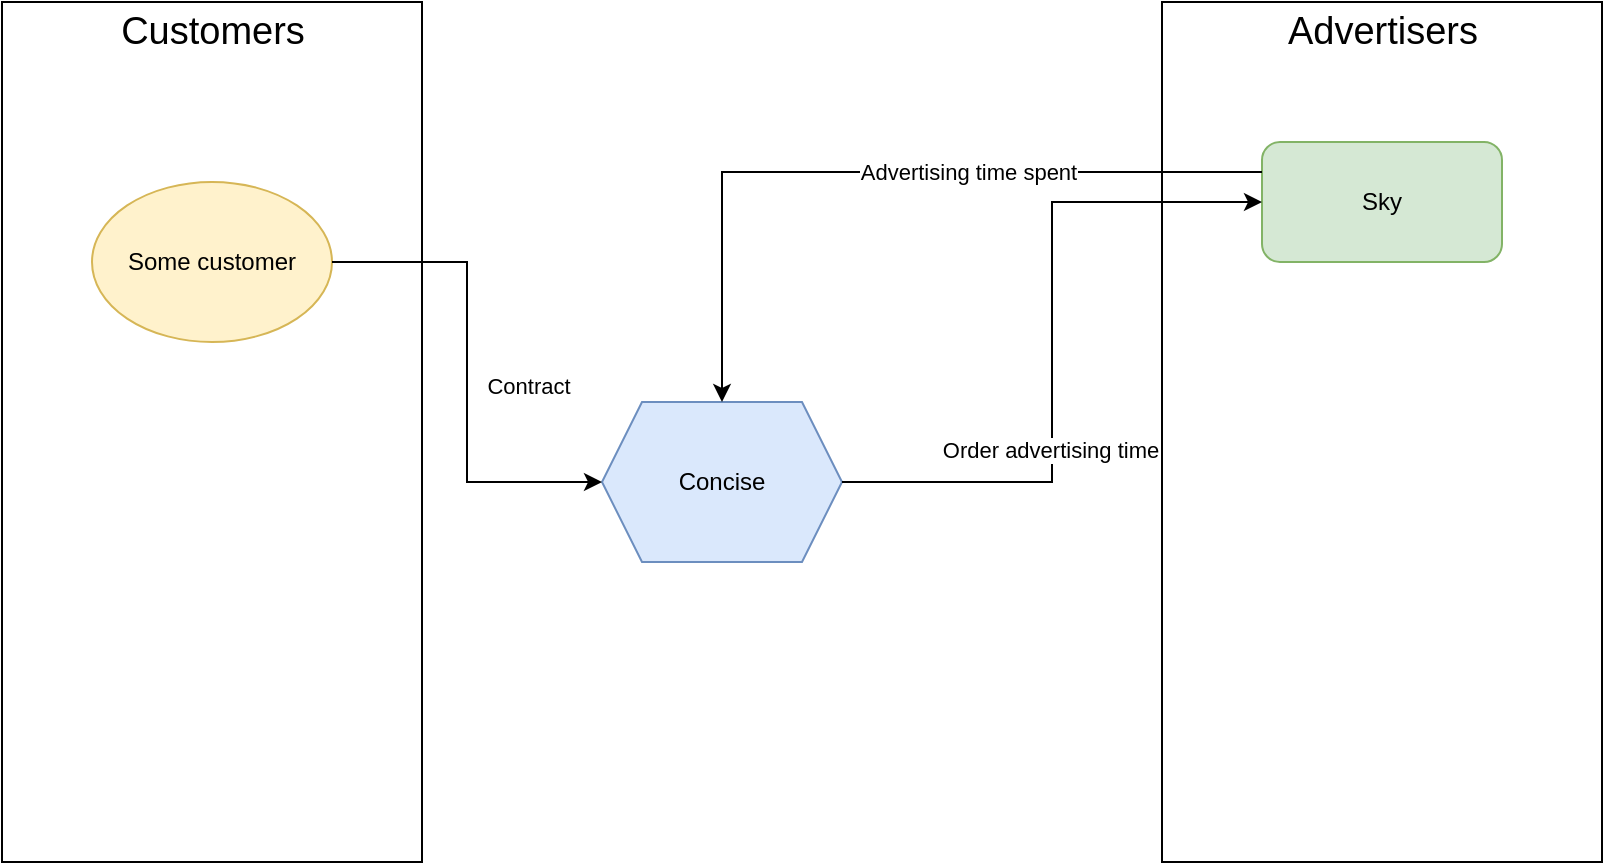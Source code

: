 <mxfile version="13.5.8" type="github"><diagram id="Z_YRt1cANfMzZOyPjrWE" name="Page-1"><mxGraphModel dx="1038" dy="547" grid="1" gridSize="10" guides="1" tooltips="1" connect="1" arrows="1" fold="1" page="1" pageScale="1" pageWidth="850" pageHeight="1100" math="0" shadow="0"><root><mxCell id="0"/><mxCell id="1" parent="0"/><mxCell id="-m45Tf4N5TQBWNTKMDuC-2" value="&lt;div&gt;Concise&lt;/div&gt;" style="shape=hexagon;perimeter=hexagonPerimeter2;whiteSpace=wrap;html=1;fixedSize=1;fillColor=#dae8fc;strokeColor=#6c8ebf;" vertex="1" parent="1"><mxGeometry x="330" y="250" width="120" height="80" as="geometry"/></mxCell><mxCell id="-m45Tf4N5TQBWNTKMDuC-14" value="" style="group" vertex="1" connectable="0" parent="1"><mxGeometry x="30" y="50" width="210" height="430" as="geometry"/></mxCell><mxCell id="-m45Tf4N5TQBWNTKMDuC-17" value="" style="group" vertex="1" connectable="0" parent="-m45Tf4N5TQBWNTKMDuC-14"><mxGeometry width="210" height="430" as="geometry"/></mxCell><mxCell id="-m45Tf4N5TQBWNTKMDuC-13" value="" style="rounded=0;whiteSpace=wrap;html=1;" vertex="1" parent="-m45Tf4N5TQBWNTKMDuC-17"><mxGeometry width="210" height="430" as="geometry"/></mxCell><mxCell id="-m45Tf4N5TQBWNTKMDuC-3" value="&lt;div&gt;Some customer&lt;/div&gt;" style="ellipse;whiteSpace=wrap;html=1;fillColor=#fff2cc;strokeColor=#d6b656;" vertex="1" parent="-m45Tf4N5TQBWNTKMDuC-17"><mxGeometry x="45" y="90" width="120" height="80" as="geometry"/></mxCell><mxCell id="-m45Tf4N5TQBWNTKMDuC-15" value="&lt;div style=&quot;font-size: 19px;&quot;&gt;Customers&lt;/div&gt;" style="text;html=1;align=center;verticalAlign=middle;resizable=0;points=[];autosize=1;fontSize=19;" vertex="1" parent="-m45Tf4N5TQBWNTKMDuC-17"><mxGeometry x="50" width="110" height="30" as="geometry"/></mxCell><mxCell id="-m45Tf4N5TQBWNTKMDuC-5" value="" style="edgeStyle=orthogonalEdgeStyle;rounded=0;orthogonalLoop=1;jettySize=auto;html=1;entryX=0;entryY=0.5;entryDx=0;entryDy=0;" edge="1" parent="1" source="-m45Tf4N5TQBWNTKMDuC-3" target="-m45Tf4N5TQBWNTKMDuC-2"><mxGeometry relative="1" as="geometry"><mxPoint x="290" y="180" as="targetPoint"/></mxGeometry></mxCell><mxCell id="-m45Tf4N5TQBWNTKMDuC-6" value="&lt;div&gt;Contract&lt;/div&gt;" style="edgeLabel;html=1;align=center;verticalAlign=middle;resizable=0;points=[];" vertex="1" connectable="0" parent="-m45Tf4N5TQBWNTKMDuC-5"><mxGeometry x="-0.458" y="-31" relative="1" as="geometry"><mxPoint x="31" y="31" as="offset"/></mxGeometry></mxCell><mxCell id="-m45Tf4N5TQBWNTKMDuC-20" value="" style="group" vertex="1" connectable="0" parent="1"><mxGeometry x="610" y="50" width="220" height="430" as="geometry"/></mxCell><mxCell id="-m45Tf4N5TQBWNTKMDuC-18" value="" style="rounded=0;whiteSpace=wrap;html=1;fontSize=19;" vertex="1" parent="-m45Tf4N5TQBWNTKMDuC-20"><mxGeometry width="220" height="430" as="geometry"/></mxCell><mxCell id="-m45Tf4N5TQBWNTKMDuC-1" value="Sky" style="rounded=1;whiteSpace=wrap;html=1;fillColor=#d5e8d4;strokeColor=#82b366;" vertex="1" parent="-m45Tf4N5TQBWNTKMDuC-20"><mxGeometry x="50" y="70" width="120" height="60" as="geometry"/></mxCell><mxCell id="-m45Tf4N5TQBWNTKMDuC-19" value="&lt;div&gt;Advertisers&lt;/div&gt;" style="text;html=1;align=center;verticalAlign=middle;resizable=0;points=[];autosize=1;fontSize=19;" vertex="1" parent="-m45Tf4N5TQBWNTKMDuC-20"><mxGeometry x="55" width="110" height="30" as="geometry"/></mxCell><mxCell id="-m45Tf4N5TQBWNTKMDuC-8" value="" style="edgeStyle=orthogonalEdgeStyle;rounded=0;orthogonalLoop=1;jettySize=auto;html=1;entryX=0;entryY=0.5;entryDx=0;entryDy=0;" edge="1" parent="1" source="-m45Tf4N5TQBWNTKMDuC-2" target="-m45Tf4N5TQBWNTKMDuC-1"><mxGeometry relative="1" as="geometry"><mxPoint x="530" y="290" as="targetPoint"/></mxGeometry></mxCell><mxCell id="-m45Tf4N5TQBWNTKMDuC-9" value="&lt;div&gt;Order advertising time&lt;/div&gt;" style="edgeLabel;html=1;align=center;verticalAlign=middle;resizable=0;points=[];" vertex="1" connectable="0" parent="-m45Tf4N5TQBWNTKMDuC-8"><mxGeometry x="-0.406" y="16" relative="1" as="geometry"><mxPoint as="offset"/></mxGeometry></mxCell><mxCell id="-m45Tf4N5TQBWNTKMDuC-11" value="" style="edgeStyle=orthogonalEdgeStyle;rounded=0;orthogonalLoop=1;jettySize=auto;html=1;entryX=0.5;entryY=0;entryDx=0;entryDy=0;exitX=0;exitY=0.25;exitDx=0;exitDy=0;" edge="1" parent="1" source="-m45Tf4N5TQBWNTKMDuC-1" target="-m45Tf4N5TQBWNTKMDuC-2"><mxGeometry relative="1" as="geometry"><mxPoint x="720" y="40" as="targetPoint"/></mxGeometry></mxCell><mxCell id="-m45Tf4N5TQBWNTKMDuC-12" value="&lt;div&gt;Advertising time spent&lt;/div&gt;" style="edgeLabel;html=1;align=center;verticalAlign=middle;resizable=0;points=[];" vertex="1" connectable="0" parent="-m45Tf4N5TQBWNTKMDuC-11"><mxGeometry x="-0.236" relative="1" as="geometry"><mxPoint as="offset"/></mxGeometry></mxCell></root></mxGraphModel></diagram></mxfile>